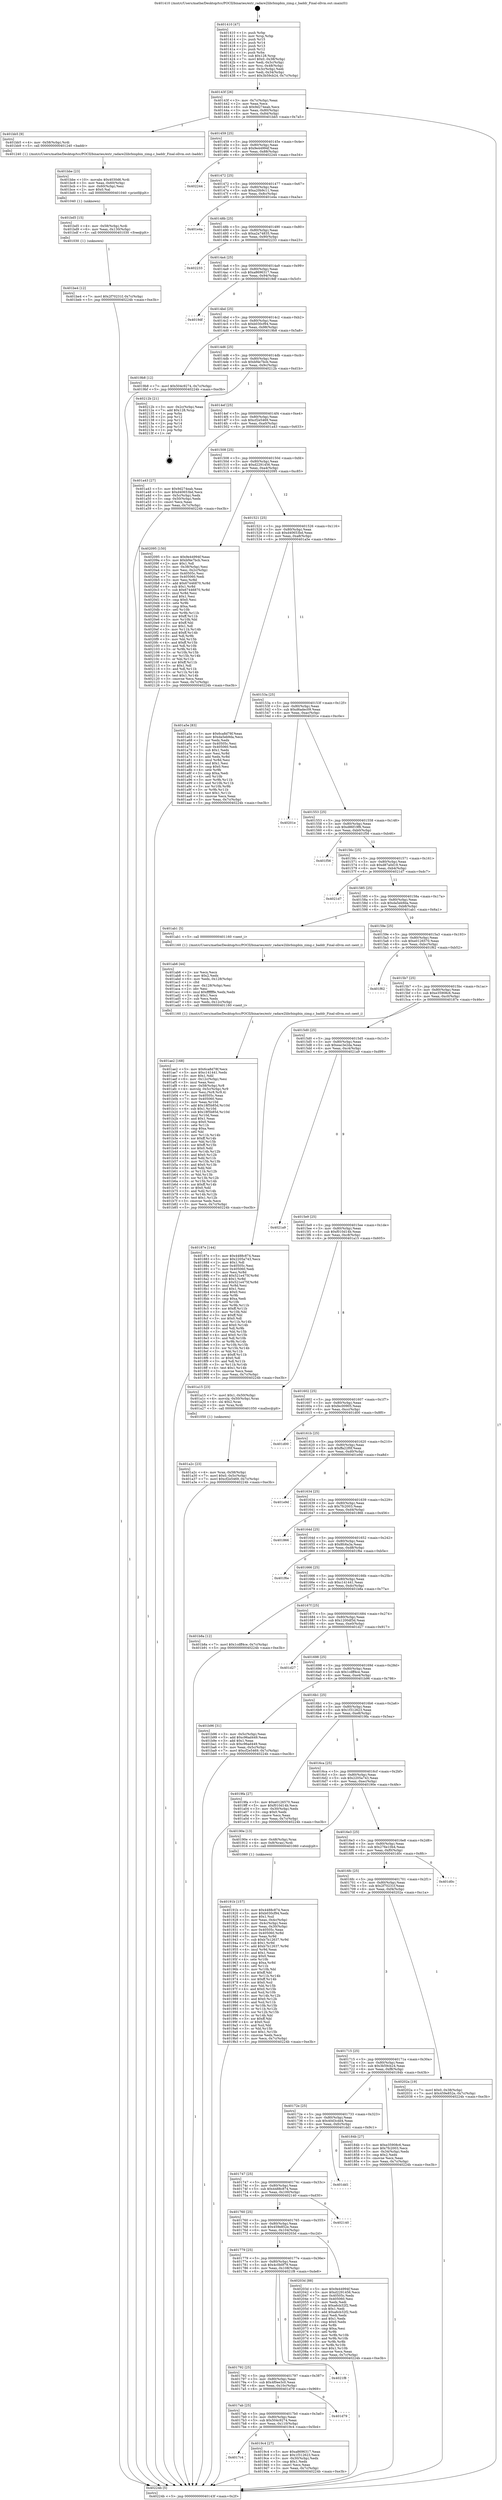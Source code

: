 digraph "0x401410" {
  label = "0x401410 (/mnt/c/Users/mathe/Desktop/tcc/POCII/binaries/extr_radare2librbinpbin_zimg.c_baddr_Final-ollvm.out::main(0))"
  labelloc = "t"
  node[shape=record]

  Entry [label="",width=0.3,height=0.3,shape=circle,fillcolor=black,style=filled]
  "0x40143f" [label="{
     0x40143f [26]\l
     | [instrs]\l
     &nbsp;&nbsp;0x40143f \<+3\>: mov -0x7c(%rbp),%eax\l
     &nbsp;&nbsp;0x401442 \<+2\>: mov %eax,%ecx\l
     &nbsp;&nbsp;0x401444 \<+6\>: sub $0x9d274eab,%ecx\l
     &nbsp;&nbsp;0x40144a \<+3\>: mov %eax,-0x80(%rbp)\l
     &nbsp;&nbsp;0x40144d \<+6\>: mov %ecx,-0x84(%rbp)\l
     &nbsp;&nbsp;0x401453 \<+6\>: je 0000000000401bb5 \<main+0x7a5\>\l
  }"]
  "0x401bb5" [label="{
     0x401bb5 [9]\l
     | [instrs]\l
     &nbsp;&nbsp;0x401bb5 \<+4\>: mov -0x58(%rbp),%rdi\l
     &nbsp;&nbsp;0x401bb9 \<+5\>: call 0000000000401240 \<baddr\>\l
     | [calls]\l
     &nbsp;&nbsp;0x401240 \{1\} (/mnt/c/Users/mathe/Desktop/tcc/POCII/binaries/extr_radare2librbinpbin_zimg.c_baddr_Final-ollvm.out::baddr)\l
  }"]
  "0x401459" [label="{
     0x401459 [25]\l
     | [instrs]\l
     &nbsp;&nbsp;0x401459 \<+5\>: jmp 000000000040145e \<main+0x4e\>\l
     &nbsp;&nbsp;0x40145e \<+3\>: mov -0x80(%rbp),%eax\l
     &nbsp;&nbsp;0x401461 \<+5\>: sub $0x9e44994f,%eax\l
     &nbsp;&nbsp;0x401466 \<+6\>: mov %eax,-0x88(%rbp)\l
     &nbsp;&nbsp;0x40146c \<+6\>: je 0000000000402244 \<main+0xe34\>\l
  }"]
  Exit [label="",width=0.3,height=0.3,shape=circle,fillcolor=black,style=filled,peripheries=2]
  "0x402244" [label="{
     0x402244\l
  }", style=dashed]
  "0x401472" [label="{
     0x401472 [25]\l
     | [instrs]\l
     &nbsp;&nbsp;0x401472 \<+5\>: jmp 0000000000401477 \<main+0x67\>\l
     &nbsp;&nbsp;0x401477 \<+3\>: mov -0x80(%rbp),%eax\l
     &nbsp;&nbsp;0x40147a \<+5\>: sub $0xa20b9c11,%eax\l
     &nbsp;&nbsp;0x40147f \<+6\>: mov %eax,-0x8c(%rbp)\l
     &nbsp;&nbsp;0x401485 \<+6\>: je 0000000000401e4a \<main+0xa3a\>\l
  }"]
  "0x401be4" [label="{
     0x401be4 [12]\l
     | [instrs]\l
     &nbsp;&nbsp;0x401be4 \<+7\>: movl $0x2f70231f,-0x7c(%rbp)\l
     &nbsp;&nbsp;0x401beb \<+5\>: jmp 000000000040224b \<main+0xe3b\>\l
  }"]
  "0x401e4a" [label="{
     0x401e4a\l
  }", style=dashed]
  "0x40148b" [label="{
     0x40148b [25]\l
     | [instrs]\l
     &nbsp;&nbsp;0x40148b \<+5\>: jmp 0000000000401490 \<main+0x80\>\l
     &nbsp;&nbsp;0x401490 \<+3\>: mov -0x80(%rbp),%eax\l
     &nbsp;&nbsp;0x401493 \<+5\>: sub $0xa2a74835,%eax\l
     &nbsp;&nbsp;0x401498 \<+6\>: mov %eax,-0x90(%rbp)\l
     &nbsp;&nbsp;0x40149e \<+6\>: je 0000000000402233 \<main+0xe23\>\l
  }"]
  "0x401bd5" [label="{
     0x401bd5 [15]\l
     | [instrs]\l
     &nbsp;&nbsp;0x401bd5 \<+4\>: mov -0x58(%rbp),%rdi\l
     &nbsp;&nbsp;0x401bd9 \<+6\>: mov %eax,-0x130(%rbp)\l
     &nbsp;&nbsp;0x401bdf \<+5\>: call 0000000000401030 \<free@plt\>\l
     | [calls]\l
     &nbsp;&nbsp;0x401030 \{1\} (unknown)\l
  }"]
  "0x402233" [label="{
     0x402233\l
  }", style=dashed]
  "0x4014a4" [label="{
     0x4014a4 [25]\l
     | [instrs]\l
     &nbsp;&nbsp;0x4014a4 \<+5\>: jmp 00000000004014a9 \<main+0x99\>\l
     &nbsp;&nbsp;0x4014a9 \<+3\>: mov -0x80(%rbp),%eax\l
     &nbsp;&nbsp;0x4014ac \<+5\>: sub $0xa8696317,%eax\l
     &nbsp;&nbsp;0x4014b1 \<+6\>: mov %eax,-0x94(%rbp)\l
     &nbsp;&nbsp;0x4014b7 \<+6\>: je 00000000004019df \<main+0x5cf\>\l
  }"]
  "0x401bbe" [label="{
     0x401bbe [23]\l
     | [instrs]\l
     &nbsp;&nbsp;0x401bbe \<+10\>: movabs $0x4030d6,%rdi\l
     &nbsp;&nbsp;0x401bc8 \<+3\>: mov %eax,-0x60(%rbp)\l
     &nbsp;&nbsp;0x401bcb \<+3\>: mov -0x60(%rbp),%esi\l
     &nbsp;&nbsp;0x401bce \<+2\>: mov $0x0,%al\l
     &nbsp;&nbsp;0x401bd0 \<+5\>: call 0000000000401040 \<printf@plt\>\l
     | [calls]\l
     &nbsp;&nbsp;0x401040 \{1\} (unknown)\l
  }"]
  "0x4019df" [label="{
     0x4019df\l
  }", style=dashed]
  "0x4014bd" [label="{
     0x4014bd [25]\l
     | [instrs]\l
     &nbsp;&nbsp;0x4014bd \<+5\>: jmp 00000000004014c2 \<main+0xb2\>\l
     &nbsp;&nbsp;0x4014c2 \<+3\>: mov -0x80(%rbp),%eax\l
     &nbsp;&nbsp;0x4014c5 \<+5\>: sub $0xb030cf94,%eax\l
     &nbsp;&nbsp;0x4014ca \<+6\>: mov %eax,-0x98(%rbp)\l
     &nbsp;&nbsp;0x4014d0 \<+6\>: je 00000000004019b8 \<main+0x5a8\>\l
  }"]
  "0x401ae2" [label="{
     0x401ae2 [168]\l
     | [instrs]\l
     &nbsp;&nbsp;0x401ae2 \<+5\>: mov $0x6ca8d78f,%ecx\l
     &nbsp;&nbsp;0x401ae7 \<+5\>: mov $0xc141441,%edx\l
     &nbsp;&nbsp;0x401aec \<+3\>: mov $0x1,%dil\l
     &nbsp;&nbsp;0x401aef \<+6\>: mov -0x12c(%rbp),%esi\l
     &nbsp;&nbsp;0x401af5 \<+3\>: imul %eax,%esi\l
     &nbsp;&nbsp;0x401af8 \<+4\>: mov -0x58(%rbp),%r8\l
     &nbsp;&nbsp;0x401afc \<+4\>: movslq -0x5c(%rbp),%r9\l
     &nbsp;&nbsp;0x401b00 \<+4\>: mov %esi,(%r8,%r9,4)\l
     &nbsp;&nbsp;0x401b04 \<+7\>: mov 0x40505c,%eax\l
     &nbsp;&nbsp;0x401b0b \<+7\>: mov 0x405060,%esi\l
     &nbsp;&nbsp;0x401b12 \<+3\>: mov %eax,%r10d\l
     &nbsp;&nbsp;0x401b15 \<+7\>: add $0x18f5b85d,%r10d\l
     &nbsp;&nbsp;0x401b1c \<+4\>: sub $0x1,%r10d\l
     &nbsp;&nbsp;0x401b20 \<+7\>: sub $0x18f5b85d,%r10d\l
     &nbsp;&nbsp;0x401b27 \<+4\>: imul %r10d,%eax\l
     &nbsp;&nbsp;0x401b2b \<+3\>: and $0x1,%eax\l
     &nbsp;&nbsp;0x401b2e \<+3\>: cmp $0x0,%eax\l
     &nbsp;&nbsp;0x401b31 \<+4\>: sete %r11b\l
     &nbsp;&nbsp;0x401b35 \<+3\>: cmp $0xa,%esi\l
     &nbsp;&nbsp;0x401b38 \<+3\>: setl %bl\l
     &nbsp;&nbsp;0x401b3b \<+3\>: mov %r11b,%r14b\l
     &nbsp;&nbsp;0x401b3e \<+4\>: xor $0xff,%r14b\l
     &nbsp;&nbsp;0x401b42 \<+3\>: mov %bl,%r15b\l
     &nbsp;&nbsp;0x401b45 \<+4\>: xor $0xff,%r15b\l
     &nbsp;&nbsp;0x401b49 \<+4\>: xor $0x0,%dil\l
     &nbsp;&nbsp;0x401b4d \<+3\>: mov %r14b,%r12b\l
     &nbsp;&nbsp;0x401b50 \<+4\>: and $0x0,%r12b\l
     &nbsp;&nbsp;0x401b54 \<+3\>: and %dil,%r11b\l
     &nbsp;&nbsp;0x401b57 \<+3\>: mov %r15b,%r13b\l
     &nbsp;&nbsp;0x401b5a \<+4\>: and $0x0,%r13b\l
     &nbsp;&nbsp;0x401b5e \<+3\>: and %dil,%bl\l
     &nbsp;&nbsp;0x401b61 \<+3\>: or %r11b,%r12b\l
     &nbsp;&nbsp;0x401b64 \<+3\>: or %bl,%r13b\l
     &nbsp;&nbsp;0x401b67 \<+3\>: xor %r13b,%r12b\l
     &nbsp;&nbsp;0x401b6a \<+3\>: or %r15b,%r14b\l
     &nbsp;&nbsp;0x401b6d \<+4\>: xor $0xff,%r14b\l
     &nbsp;&nbsp;0x401b71 \<+4\>: or $0x0,%dil\l
     &nbsp;&nbsp;0x401b75 \<+3\>: and %dil,%r14b\l
     &nbsp;&nbsp;0x401b78 \<+3\>: or %r14b,%r12b\l
     &nbsp;&nbsp;0x401b7b \<+4\>: test $0x1,%r12b\l
     &nbsp;&nbsp;0x401b7f \<+3\>: cmovne %edx,%ecx\l
     &nbsp;&nbsp;0x401b82 \<+3\>: mov %ecx,-0x7c(%rbp)\l
     &nbsp;&nbsp;0x401b85 \<+5\>: jmp 000000000040224b \<main+0xe3b\>\l
  }"]
  "0x4019b8" [label="{
     0x4019b8 [12]\l
     | [instrs]\l
     &nbsp;&nbsp;0x4019b8 \<+7\>: movl $0x504c9274,-0x7c(%rbp)\l
     &nbsp;&nbsp;0x4019bf \<+5\>: jmp 000000000040224b \<main+0xe3b\>\l
  }"]
  "0x4014d6" [label="{
     0x4014d6 [25]\l
     | [instrs]\l
     &nbsp;&nbsp;0x4014d6 \<+5\>: jmp 00000000004014db \<main+0xcb\>\l
     &nbsp;&nbsp;0x4014db \<+3\>: mov -0x80(%rbp),%eax\l
     &nbsp;&nbsp;0x4014de \<+5\>: sub $0xbf4e7bcb,%eax\l
     &nbsp;&nbsp;0x4014e3 \<+6\>: mov %eax,-0x9c(%rbp)\l
     &nbsp;&nbsp;0x4014e9 \<+6\>: je 000000000040212b \<main+0xd1b\>\l
  }"]
  "0x401ab6" [label="{
     0x401ab6 [44]\l
     | [instrs]\l
     &nbsp;&nbsp;0x401ab6 \<+2\>: xor %ecx,%ecx\l
     &nbsp;&nbsp;0x401ab8 \<+5\>: mov $0x2,%edx\l
     &nbsp;&nbsp;0x401abd \<+6\>: mov %edx,-0x128(%rbp)\l
     &nbsp;&nbsp;0x401ac3 \<+1\>: cltd\l
     &nbsp;&nbsp;0x401ac4 \<+6\>: mov -0x128(%rbp),%esi\l
     &nbsp;&nbsp;0x401aca \<+2\>: idiv %esi\l
     &nbsp;&nbsp;0x401acc \<+6\>: imul $0xfffffffe,%edx,%edx\l
     &nbsp;&nbsp;0x401ad2 \<+3\>: sub $0x1,%ecx\l
     &nbsp;&nbsp;0x401ad5 \<+2\>: sub %ecx,%edx\l
     &nbsp;&nbsp;0x401ad7 \<+6\>: mov %edx,-0x12c(%rbp)\l
     &nbsp;&nbsp;0x401add \<+5\>: call 0000000000401160 \<next_i\>\l
     | [calls]\l
     &nbsp;&nbsp;0x401160 \{1\} (/mnt/c/Users/mathe/Desktop/tcc/POCII/binaries/extr_radare2librbinpbin_zimg.c_baddr_Final-ollvm.out::next_i)\l
  }"]
  "0x40212b" [label="{
     0x40212b [21]\l
     | [instrs]\l
     &nbsp;&nbsp;0x40212b \<+3\>: mov -0x2c(%rbp),%eax\l
     &nbsp;&nbsp;0x40212e \<+7\>: add $0x128,%rsp\l
     &nbsp;&nbsp;0x402135 \<+1\>: pop %rbx\l
     &nbsp;&nbsp;0x402136 \<+2\>: pop %r12\l
     &nbsp;&nbsp;0x402138 \<+2\>: pop %r13\l
     &nbsp;&nbsp;0x40213a \<+2\>: pop %r14\l
     &nbsp;&nbsp;0x40213c \<+2\>: pop %r15\l
     &nbsp;&nbsp;0x40213e \<+1\>: pop %rbp\l
     &nbsp;&nbsp;0x40213f \<+1\>: ret\l
  }"]
  "0x4014ef" [label="{
     0x4014ef [25]\l
     | [instrs]\l
     &nbsp;&nbsp;0x4014ef \<+5\>: jmp 00000000004014f4 \<main+0xe4\>\l
     &nbsp;&nbsp;0x4014f4 \<+3\>: mov -0x80(%rbp),%eax\l
     &nbsp;&nbsp;0x4014f7 \<+5\>: sub $0xcf2e5469,%eax\l
     &nbsp;&nbsp;0x4014fc \<+6\>: mov %eax,-0xa0(%rbp)\l
     &nbsp;&nbsp;0x401502 \<+6\>: je 0000000000401a43 \<main+0x633\>\l
  }"]
  "0x401a2c" [label="{
     0x401a2c [23]\l
     | [instrs]\l
     &nbsp;&nbsp;0x401a2c \<+4\>: mov %rax,-0x58(%rbp)\l
     &nbsp;&nbsp;0x401a30 \<+7\>: movl $0x0,-0x5c(%rbp)\l
     &nbsp;&nbsp;0x401a37 \<+7\>: movl $0xcf2e5469,-0x7c(%rbp)\l
     &nbsp;&nbsp;0x401a3e \<+5\>: jmp 000000000040224b \<main+0xe3b\>\l
  }"]
  "0x401a43" [label="{
     0x401a43 [27]\l
     | [instrs]\l
     &nbsp;&nbsp;0x401a43 \<+5\>: mov $0x9d274eab,%eax\l
     &nbsp;&nbsp;0x401a48 \<+5\>: mov $0xd40653bd,%ecx\l
     &nbsp;&nbsp;0x401a4d \<+3\>: mov -0x5c(%rbp),%edx\l
     &nbsp;&nbsp;0x401a50 \<+3\>: cmp -0x50(%rbp),%edx\l
     &nbsp;&nbsp;0x401a53 \<+3\>: cmovl %ecx,%eax\l
     &nbsp;&nbsp;0x401a56 \<+3\>: mov %eax,-0x7c(%rbp)\l
     &nbsp;&nbsp;0x401a59 \<+5\>: jmp 000000000040224b \<main+0xe3b\>\l
  }"]
  "0x401508" [label="{
     0x401508 [25]\l
     | [instrs]\l
     &nbsp;&nbsp;0x401508 \<+5\>: jmp 000000000040150d \<main+0xfd\>\l
     &nbsp;&nbsp;0x40150d \<+3\>: mov -0x80(%rbp),%eax\l
     &nbsp;&nbsp;0x401510 \<+5\>: sub $0xd2291456,%eax\l
     &nbsp;&nbsp;0x401515 \<+6\>: mov %eax,-0xa4(%rbp)\l
     &nbsp;&nbsp;0x40151b \<+6\>: je 0000000000402095 \<main+0xc85\>\l
  }"]
  "0x4017c4" [label="{
     0x4017c4\l
  }", style=dashed]
  "0x402095" [label="{
     0x402095 [150]\l
     | [instrs]\l
     &nbsp;&nbsp;0x402095 \<+5\>: mov $0x9e44994f,%eax\l
     &nbsp;&nbsp;0x40209a \<+5\>: mov $0xbf4e7bcb,%ecx\l
     &nbsp;&nbsp;0x40209f \<+2\>: mov $0x1,%dl\l
     &nbsp;&nbsp;0x4020a1 \<+3\>: mov -0x38(%rbp),%esi\l
     &nbsp;&nbsp;0x4020a4 \<+3\>: mov %esi,-0x2c(%rbp)\l
     &nbsp;&nbsp;0x4020a7 \<+7\>: mov 0x40505c,%esi\l
     &nbsp;&nbsp;0x4020ae \<+7\>: mov 0x405060,%edi\l
     &nbsp;&nbsp;0x4020b5 \<+3\>: mov %esi,%r8d\l
     &nbsp;&nbsp;0x4020b8 \<+7\>: add $0x67446870,%r8d\l
     &nbsp;&nbsp;0x4020bf \<+4\>: sub $0x1,%r8d\l
     &nbsp;&nbsp;0x4020c3 \<+7\>: sub $0x67446870,%r8d\l
     &nbsp;&nbsp;0x4020ca \<+4\>: imul %r8d,%esi\l
     &nbsp;&nbsp;0x4020ce \<+3\>: and $0x1,%esi\l
     &nbsp;&nbsp;0x4020d1 \<+3\>: cmp $0x0,%esi\l
     &nbsp;&nbsp;0x4020d4 \<+4\>: sete %r9b\l
     &nbsp;&nbsp;0x4020d8 \<+3\>: cmp $0xa,%edi\l
     &nbsp;&nbsp;0x4020db \<+4\>: setl %r10b\l
     &nbsp;&nbsp;0x4020df \<+3\>: mov %r9b,%r11b\l
     &nbsp;&nbsp;0x4020e2 \<+4\>: xor $0xff,%r11b\l
     &nbsp;&nbsp;0x4020e6 \<+3\>: mov %r10b,%bl\l
     &nbsp;&nbsp;0x4020e9 \<+3\>: xor $0xff,%bl\l
     &nbsp;&nbsp;0x4020ec \<+3\>: xor $0x1,%dl\l
     &nbsp;&nbsp;0x4020ef \<+3\>: mov %r11b,%r14b\l
     &nbsp;&nbsp;0x4020f2 \<+4\>: and $0xff,%r14b\l
     &nbsp;&nbsp;0x4020f6 \<+3\>: and %dl,%r9b\l
     &nbsp;&nbsp;0x4020f9 \<+3\>: mov %bl,%r15b\l
     &nbsp;&nbsp;0x4020fc \<+4\>: and $0xff,%r15b\l
     &nbsp;&nbsp;0x402100 \<+3\>: and %dl,%r10b\l
     &nbsp;&nbsp;0x402103 \<+3\>: or %r9b,%r14b\l
     &nbsp;&nbsp;0x402106 \<+3\>: or %r10b,%r15b\l
     &nbsp;&nbsp;0x402109 \<+3\>: xor %r15b,%r14b\l
     &nbsp;&nbsp;0x40210c \<+3\>: or %bl,%r11b\l
     &nbsp;&nbsp;0x40210f \<+4\>: xor $0xff,%r11b\l
     &nbsp;&nbsp;0x402113 \<+3\>: or $0x1,%dl\l
     &nbsp;&nbsp;0x402116 \<+3\>: and %dl,%r11b\l
     &nbsp;&nbsp;0x402119 \<+3\>: or %r11b,%r14b\l
     &nbsp;&nbsp;0x40211c \<+4\>: test $0x1,%r14b\l
     &nbsp;&nbsp;0x402120 \<+3\>: cmovne %ecx,%eax\l
     &nbsp;&nbsp;0x402123 \<+3\>: mov %eax,-0x7c(%rbp)\l
     &nbsp;&nbsp;0x402126 \<+5\>: jmp 000000000040224b \<main+0xe3b\>\l
  }"]
  "0x401521" [label="{
     0x401521 [25]\l
     | [instrs]\l
     &nbsp;&nbsp;0x401521 \<+5\>: jmp 0000000000401526 \<main+0x116\>\l
     &nbsp;&nbsp;0x401526 \<+3\>: mov -0x80(%rbp),%eax\l
     &nbsp;&nbsp;0x401529 \<+5\>: sub $0xd40653bd,%eax\l
     &nbsp;&nbsp;0x40152e \<+6\>: mov %eax,-0xa8(%rbp)\l
     &nbsp;&nbsp;0x401534 \<+6\>: je 0000000000401a5e \<main+0x64e\>\l
  }"]
  "0x4019c4" [label="{
     0x4019c4 [27]\l
     | [instrs]\l
     &nbsp;&nbsp;0x4019c4 \<+5\>: mov $0xa8696317,%eax\l
     &nbsp;&nbsp;0x4019c9 \<+5\>: mov $0x1f312623,%ecx\l
     &nbsp;&nbsp;0x4019ce \<+3\>: mov -0x30(%rbp),%edx\l
     &nbsp;&nbsp;0x4019d1 \<+3\>: cmp $0x1,%edx\l
     &nbsp;&nbsp;0x4019d4 \<+3\>: cmovl %ecx,%eax\l
     &nbsp;&nbsp;0x4019d7 \<+3\>: mov %eax,-0x7c(%rbp)\l
     &nbsp;&nbsp;0x4019da \<+5\>: jmp 000000000040224b \<main+0xe3b\>\l
  }"]
  "0x401a5e" [label="{
     0x401a5e [83]\l
     | [instrs]\l
     &nbsp;&nbsp;0x401a5e \<+5\>: mov $0x6ca8d78f,%eax\l
     &nbsp;&nbsp;0x401a63 \<+5\>: mov $0xda5eb9da,%ecx\l
     &nbsp;&nbsp;0x401a68 \<+2\>: xor %edx,%edx\l
     &nbsp;&nbsp;0x401a6a \<+7\>: mov 0x40505c,%esi\l
     &nbsp;&nbsp;0x401a71 \<+7\>: mov 0x405060,%edi\l
     &nbsp;&nbsp;0x401a78 \<+3\>: sub $0x1,%edx\l
     &nbsp;&nbsp;0x401a7b \<+3\>: mov %esi,%r8d\l
     &nbsp;&nbsp;0x401a7e \<+3\>: add %edx,%r8d\l
     &nbsp;&nbsp;0x401a81 \<+4\>: imul %r8d,%esi\l
     &nbsp;&nbsp;0x401a85 \<+3\>: and $0x1,%esi\l
     &nbsp;&nbsp;0x401a88 \<+3\>: cmp $0x0,%esi\l
     &nbsp;&nbsp;0x401a8b \<+4\>: sete %r9b\l
     &nbsp;&nbsp;0x401a8f \<+3\>: cmp $0xa,%edi\l
     &nbsp;&nbsp;0x401a92 \<+4\>: setl %r10b\l
     &nbsp;&nbsp;0x401a96 \<+3\>: mov %r9b,%r11b\l
     &nbsp;&nbsp;0x401a99 \<+3\>: and %r10b,%r11b\l
     &nbsp;&nbsp;0x401a9c \<+3\>: xor %r10b,%r9b\l
     &nbsp;&nbsp;0x401a9f \<+3\>: or %r9b,%r11b\l
     &nbsp;&nbsp;0x401aa2 \<+4\>: test $0x1,%r11b\l
     &nbsp;&nbsp;0x401aa6 \<+3\>: cmovne %ecx,%eax\l
     &nbsp;&nbsp;0x401aa9 \<+3\>: mov %eax,-0x7c(%rbp)\l
     &nbsp;&nbsp;0x401aac \<+5\>: jmp 000000000040224b \<main+0xe3b\>\l
  }"]
  "0x40153a" [label="{
     0x40153a [25]\l
     | [instrs]\l
     &nbsp;&nbsp;0x40153a \<+5\>: jmp 000000000040153f \<main+0x12f\>\l
     &nbsp;&nbsp;0x40153f \<+3\>: mov -0x80(%rbp),%eax\l
     &nbsp;&nbsp;0x401542 \<+5\>: sub $0xd6adec09,%eax\l
     &nbsp;&nbsp;0x401547 \<+6\>: mov %eax,-0xac(%rbp)\l
     &nbsp;&nbsp;0x40154d \<+6\>: je 000000000040201e \<main+0xc0e\>\l
  }"]
  "0x4017ab" [label="{
     0x4017ab [25]\l
     | [instrs]\l
     &nbsp;&nbsp;0x4017ab \<+5\>: jmp 00000000004017b0 \<main+0x3a0\>\l
     &nbsp;&nbsp;0x4017b0 \<+3\>: mov -0x80(%rbp),%eax\l
     &nbsp;&nbsp;0x4017b3 \<+5\>: sub $0x504c9274,%eax\l
     &nbsp;&nbsp;0x4017b8 \<+6\>: mov %eax,-0x110(%rbp)\l
     &nbsp;&nbsp;0x4017be \<+6\>: je 00000000004019c4 \<main+0x5b4\>\l
  }"]
  "0x40201e" [label="{
     0x40201e\l
  }", style=dashed]
  "0x401553" [label="{
     0x401553 [25]\l
     | [instrs]\l
     &nbsp;&nbsp;0x401553 \<+5\>: jmp 0000000000401558 \<main+0x148\>\l
     &nbsp;&nbsp;0x401558 \<+3\>: mov -0x80(%rbp),%eax\l
     &nbsp;&nbsp;0x40155b \<+5\>: sub $0xd86f19f6,%eax\l
     &nbsp;&nbsp;0x401560 \<+6\>: mov %eax,-0xb0(%rbp)\l
     &nbsp;&nbsp;0x401566 \<+6\>: je 0000000000401f56 \<main+0xb46\>\l
  }"]
  "0x401d79" [label="{
     0x401d79\l
  }", style=dashed]
  "0x401f56" [label="{
     0x401f56\l
  }", style=dashed]
  "0x40156c" [label="{
     0x40156c [25]\l
     | [instrs]\l
     &nbsp;&nbsp;0x40156c \<+5\>: jmp 0000000000401571 \<main+0x161\>\l
     &nbsp;&nbsp;0x401571 \<+3\>: mov -0x80(%rbp),%eax\l
     &nbsp;&nbsp;0x401574 \<+5\>: sub $0xd87a0d19,%eax\l
     &nbsp;&nbsp;0x401579 \<+6\>: mov %eax,-0xb4(%rbp)\l
     &nbsp;&nbsp;0x40157f \<+6\>: je 00000000004021d7 \<main+0xdc7\>\l
  }"]
  "0x401792" [label="{
     0x401792 [25]\l
     | [instrs]\l
     &nbsp;&nbsp;0x401792 \<+5\>: jmp 0000000000401797 \<main+0x387\>\l
     &nbsp;&nbsp;0x401797 \<+3\>: mov -0x80(%rbp),%eax\l
     &nbsp;&nbsp;0x40179a \<+5\>: sub $0x4f0ee3c0,%eax\l
     &nbsp;&nbsp;0x40179f \<+6\>: mov %eax,-0x10c(%rbp)\l
     &nbsp;&nbsp;0x4017a5 \<+6\>: je 0000000000401d79 \<main+0x969\>\l
  }"]
  "0x4021d7" [label="{
     0x4021d7\l
  }", style=dashed]
  "0x401585" [label="{
     0x401585 [25]\l
     | [instrs]\l
     &nbsp;&nbsp;0x401585 \<+5\>: jmp 000000000040158a \<main+0x17a\>\l
     &nbsp;&nbsp;0x40158a \<+3\>: mov -0x80(%rbp),%eax\l
     &nbsp;&nbsp;0x40158d \<+5\>: sub $0xda5eb9da,%eax\l
     &nbsp;&nbsp;0x401592 \<+6\>: mov %eax,-0xb8(%rbp)\l
     &nbsp;&nbsp;0x401598 \<+6\>: je 0000000000401ab1 \<main+0x6a1\>\l
  }"]
  "0x4021f8" [label="{
     0x4021f8\l
  }", style=dashed]
  "0x401ab1" [label="{
     0x401ab1 [5]\l
     | [instrs]\l
     &nbsp;&nbsp;0x401ab1 \<+5\>: call 0000000000401160 \<next_i\>\l
     | [calls]\l
     &nbsp;&nbsp;0x401160 \{1\} (/mnt/c/Users/mathe/Desktop/tcc/POCII/binaries/extr_radare2librbinpbin_zimg.c_baddr_Final-ollvm.out::next_i)\l
  }"]
  "0x40159e" [label="{
     0x40159e [25]\l
     | [instrs]\l
     &nbsp;&nbsp;0x40159e \<+5\>: jmp 00000000004015a3 \<main+0x193\>\l
     &nbsp;&nbsp;0x4015a3 \<+3\>: mov -0x80(%rbp),%eax\l
     &nbsp;&nbsp;0x4015a6 \<+5\>: sub $0xe0126570,%eax\l
     &nbsp;&nbsp;0x4015ab \<+6\>: mov %eax,-0xbc(%rbp)\l
     &nbsp;&nbsp;0x4015b1 \<+6\>: je 0000000000401f62 \<main+0xb52\>\l
  }"]
  "0x401779" [label="{
     0x401779 [25]\l
     | [instrs]\l
     &nbsp;&nbsp;0x401779 \<+5\>: jmp 000000000040177e \<main+0x36e\>\l
     &nbsp;&nbsp;0x40177e \<+3\>: mov -0x80(%rbp),%eax\l
     &nbsp;&nbsp;0x401781 \<+5\>: sub $0x4c0b0f79,%eax\l
     &nbsp;&nbsp;0x401786 \<+6\>: mov %eax,-0x108(%rbp)\l
     &nbsp;&nbsp;0x40178c \<+6\>: je 00000000004021f8 \<main+0xde8\>\l
  }"]
  "0x401f62" [label="{
     0x401f62\l
  }", style=dashed]
  "0x4015b7" [label="{
     0x4015b7 [25]\l
     | [instrs]\l
     &nbsp;&nbsp;0x4015b7 \<+5\>: jmp 00000000004015bc \<main+0x1ac\>\l
     &nbsp;&nbsp;0x4015bc \<+3\>: mov -0x80(%rbp),%eax\l
     &nbsp;&nbsp;0x4015bf \<+5\>: sub $0xe35908c6,%eax\l
     &nbsp;&nbsp;0x4015c4 \<+6\>: mov %eax,-0xc0(%rbp)\l
     &nbsp;&nbsp;0x4015ca \<+6\>: je 000000000040187e \<main+0x46e\>\l
  }"]
  "0x40203d" [label="{
     0x40203d [88]\l
     | [instrs]\l
     &nbsp;&nbsp;0x40203d \<+5\>: mov $0x9e44994f,%eax\l
     &nbsp;&nbsp;0x402042 \<+5\>: mov $0xd2291456,%ecx\l
     &nbsp;&nbsp;0x402047 \<+7\>: mov 0x40505c,%edx\l
     &nbsp;&nbsp;0x40204e \<+7\>: mov 0x405060,%esi\l
     &nbsp;&nbsp;0x402055 \<+2\>: mov %edx,%edi\l
     &nbsp;&nbsp;0x402057 \<+6\>: sub $0xa6cb32f2,%edi\l
     &nbsp;&nbsp;0x40205d \<+3\>: sub $0x1,%edi\l
     &nbsp;&nbsp;0x402060 \<+6\>: add $0xa6cb32f2,%edi\l
     &nbsp;&nbsp;0x402066 \<+3\>: imul %edi,%edx\l
     &nbsp;&nbsp;0x402069 \<+3\>: and $0x1,%edx\l
     &nbsp;&nbsp;0x40206c \<+3\>: cmp $0x0,%edx\l
     &nbsp;&nbsp;0x40206f \<+4\>: sete %r8b\l
     &nbsp;&nbsp;0x402073 \<+3\>: cmp $0xa,%esi\l
     &nbsp;&nbsp;0x402076 \<+4\>: setl %r9b\l
     &nbsp;&nbsp;0x40207a \<+3\>: mov %r8b,%r10b\l
     &nbsp;&nbsp;0x40207d \<+3\>: and %r9b,%r10b\l
     &nbsp;&nbsp;0x402080 \<+3\>: xor %r9b,%r8b\l
     &nbsp;&nbsp;0x402083 \<+3\>: or %r8b,%r10b\l
     &nbsp;&nbsp;0x402086 \<+4\>: test $0x1,%r10b\l
     &nbsp;&nbsp;0x40208a \<+3\>: cmovne %ecx,%eax\l
     &nbsp;&nbsp;0x40208d \<+3\>: mov %eax,-0x7c(%rbp)\l
     &nbsp;&nbsp;0x402090 \<+5\>: jmp 000000000040224b \<main+0xe3b\>\l
  }"]
  "0x40187e" [label="{
     0x40187e [144]\l
     | [instrs]\l
     &nbsp;&nbsp;0x40187e \<+5\>: mov $0x4488c874,%eax\l
     &nbsp;&nbsp;0x401883 \<+5\>: mov $0x2205a743,%ecx\l
     &nbsp;&nbsp;0x401888 \<+2\>: mov $0x1,%dl\l
     &nbsp;&nbsp;0x40188a \<+7\>: mov 0x40505c,%esi\l
     &nbsp;&nbsp;0x401891 \<+7\>: mov 0x405060,%edi\l
     &nbsp;&nbsp;0x401898 \<+3\>: mov %esi,%r8d\l
     &nbsp;&nbsp;0x40189b \<+7\>: add $0x521e475f,%r8d\l
     &nbsp;&nbsp;0x4018a2 \<+4\>: sub $0x1,%r8d\l
     &nbsp;&nbsp;0x4018a6 \<+7\>: sub $0x521e475f,%r8d\l
     &nbsp;&nbsp;0x4018ad \<+4\>: imul %r8d,%esi\l
     &nbsp;&nbsp;0x4018b1 \<+3\>: and $0x1,%esi\l
     &nbsp;&nbsp;0x4018b4 \<+3\>: cmp $0x0,%esi\l
     &nbsp;&nbsp;0x4018b7 \<+4\>: sete %r9b\l
     &nbsp;&nbsp;0x4018bb \<+3\>: cmp $0xa,%edi\l
     &nbsp;&nbsp;0x4018be \<+4\>: setl %r10b\l
     &nbsp;&nbsp;0x4018c2 \<+3\>: mov %r9b,%r11b\l
     &nbsp;&nbsp;0x4018c5 \<+4\>: xor $0xff,%r11b\l
     &nbsp;&nbsp;0x4018c9 \<+3\>: mov %r10b,%bl\l
     &nbsp;&nbsp;0x4018cc \<+3\>: xor $0xff,%bl\l
     &nbsp;&nbsp;0x4018cf \<+3\>: xor $0x0,%dl\l
     &nbsp;&nbsp;0x4018d2 \<+3\>: mov %r11b,%r14b\l
     &nbsp;&nbsp;0x4018d5 \<+4\>: and $0x0,%r14b\l
     &nbsp;&nbsp;0x4018d9 \<+3\>: and %dl,%r9b\l
     &nbsp;&nbsp;0x4018dc \<+3\>: mov %bl,%r15b\l
     &nbsp;&nbsp;0x4018df \<+4\>: and $0x0,%r15b\l
     &nbsp;&nbsp;0x4018e3 \<+3\>: and %dl,%r10b\l
     &nbsp;&nbsp;0x4018e6 \<+3\>: or %r9b,%r14b\l
     &nbsp;&nbsp;0x4018e9 \<+3\>: or %r10b,%r15b\l
     &nbsp;&nbsp;0x4018ec \<+3\>: xor %r15b,%r14b\l
     &nbsp;&nbsp;0x4018ef \<+3\>: or %bl,%r11b\l
     &nbsp;&nbsp;0x4018f2 \<+4\>: xor $0xff,%r11b\l
     &nbsp;&nbsp;0x4018f6 \<+3\>: or $0x0,%dl\l
     &nbsp;&nbsp;0x4018f9 \<+3\>: and %dl,%r11b\l
     &nbsp;&nbsp;0x4018fc \<+3\>: or %r11b,%r14b\l
     &nbsp;&nbsp;0x4018ff \<+4\>: test $0x1,%r14b\l
     &nbsp;&nbsp;0x401903 \<+3\>: cmovne %ecx,%eax\l
     &nbsp;&nbsp;0x401906 \<+3\>: mov %eax,-0x7c(%rbp)\l
     &nbsp;&nbsp;0x401909 \<+5\>: jmp 000000000040224b \<main+0xe3b\>\l
  }"]
  "0x4015d0" [label="{
     0x4015d0 [25]\l
     | [instrs]\l
     &nbsp;&nbsp;0x4015d0 \<+5\>: jmp 00000000004015d5 \<main+0x1c5\>\l
     &nbsp;&nbsp;0x4015d5 \<+3\>: mov -0x80(%rbp),%eax\l
     &nbsp;&nbsp;0x4015d8 \<+5\>: sub $0xeac3e2da,%eax\l
     &nbsp;&nbsp;0x4015dd \<+6\>: mov %eax,-0xc4(%rbp)\l
     &nbsp;&nbsp;0x4015e3 \<+6\>: je 00000000004021a9 \<main+0xd99\>\l
  }"]
  "0x401760" [label="{
     0x401760 [25]\l
     | [instrs]\l
     &nbsp;&nbsp;0x401760 \<+5\>: jmp 0000000000401765 \<main+0x355\>\l
     &nbsp;&nbsp;0x401765 \<+3\>: mov -0x80(%rbp),%eax\l
     &nbsp;&nbsp;0x401768 \<+5\>: sub $0x459e852e,%eax\l
     &nbsp;&nbsp;0x40176d \<+6\>: mov %eax,-0x104(%rbp)\l
     &nbsp;&nbsp;0x401773 \<+6\>: je 000000000040203d \<main+0xc2d\>\l
  }"]
  "0x4021a9" [label="{
     0x4021a9\l
  }", style=dashed]
  "0x4015e9" [label="{
     0x4015e9 [25]\l
     | [instrs]\l
     &nbsp;&nbsp;0x4015e9 \<+5\>: jmp 00000000004015ee \<main+0x1de\>\l
     &nbsp;&nbsp;0x4015ee \<+3\>: mov -0x80(%rbp),%eax\l
     &nbsp;&nbsp;0x4015f1 \<+5\>: sub $0xf010d14b,%eax\l
     &nbsp;&nbsp;0x4015f6 \<+6\>: mov %eax,-0xc8(%rbp)\l
     &nbsp;&nbsp;0x4015fc \<+6\>: je 0000000000401a15 \<main+0x605\>\l
  }"]
  "0x402140" [label="{
     0x402140\l
  }", style=dashed]
  "0x401a15" [label="{
     0x401a15 [23]\l
     | [instrs]\l
     &nbsp;&nbsp;0x401a15 \<+7\>: movl $0x1,-0x50(%rbp)\l
     &nbsp;&nbsp;0x401a1c \<+4\>: movslq -0x50(%rbp),%rax\l
     &nbsp;&nbsp;0x401a20 \<+4\>: shl $0x2,%rax\l
     &nbsp;&nbsp;0x401a24 \<+3\>: mov %rax,%rdi\l
     &nbsp;&nbsp;0x401a27 \<+5\>: call 0000000000401050 \<malloc@plt\>\l
     | [calls]\l
     &nbsp;&nbsp;0x401050 \{1\} (unknown)\l
  }"]
  "0x401602" [label="{
     0x401602 [25]\l
     | [instrs]\l
     &nbsp;&nbsp;0x401602 \<+5\>: jmp 0000000000401607 \<main+0x1f7\>\l
     &nbsp;&nbsp;0x401607 \<+3\>: mov -0x80(%rbp),%eax\l
     &nbsp;&nbsp;0x40160a \<+5\>: sub $0xfec00905,%eax\l
     &nbsp;&nbsp;0x40160f \<+6\>: mov %eax,-0xcc(%rbp)\l
     &nbsp;&nbsp;0x401615 \<+6\>: je 0000000000401d00 \<main+0x8f0\>\l
  }"]
  "0x401747" [label="{
     0x401747 [25]\l
     | [instrs]\l
     &nbsp;&nbsp;0x401747 \<+5\>: jmp 000000000040174c \<main+0x33c\>\l
     &nbsp;&nbsp;0x40174c \<+3\>: mov -0x80(%rbp),%eax\l
     &nbsp;&nbsp;0x40174f \<+5\>: sub $0x4488c874,%eax\l
     &nbsp;&nbsp;0x401754 \<+6\>: mov %eax,-0x100(%rbp)\l
     &nbsp;&nbsp;0x40175a \<+6\>: je 0000000000402140 \<main+0xd30\>\l
  }"]
  "0x401d00" [label="{
     0x401d00\l
  }", style=dashed]
  "0x40161b" [label="{
     0x40161b [25]\l
     | [instrs]\l
     &nbsp;&nbsp;0x40161b \<+5\>: jmp 0000000000401620 \<main+0x210\>\l
     &nbsp;&nbsp;0x401620 \<+3\>: mov -0x80(%rbp),%eax\l
     &nbsp;&nbsp;0x401623 \<+5\>: sub $0xffa22f0f,%eax\l
     &nbsp;&nbsp;0x401628 \<+6\>: mov %eax,-0xd0(%rbp)\l
     &nbsp;&nbsp;0x40162e \<+6\>: je 0000000000401e9d \<main+0xa8d\>\l
  }"]
  "0x401dd1" [label="{
     0x401dd1\l
  }", style=dashed]
  "0x401e9d" [label="{
     0x401e9d\l
  }", style=dashed]
  "0x401634" [label="{
     0x401634 [25]\l
     | [instrs]\l
     &nbsp;&nbsp;0x401634 \<+5\>: jmp 0000000000401639 \<main+0x229\>\l
     &nbsp;&nbsp;0x401639 \<+3\>: mov -0x80(%rbp),%eax\l
     &nbsp;&nbsp;0x40163c \<+5\>: sub $0x7fc2003,%eax\l
     &nbsp;&nbsp;0x401641 \<+6\>: mov %eax,-0xd4(%rbp)\l
     &nbsp;&nbsp;0x401647 \<+6\>: je 0000000000401866 \<main+0x456\>\l
  }"]
  "0x40191b" [label="{
     0x40191b [157]\l
     | [instrs]\l
     &nbsp;&nbsp;0x40191b \<+5\>: mov $0x4488c874,%ecx\l
     &nbsp;&nbsp;0x401920 \<+5\>: mov $0xb030cf94,%edx\l
     &nbsp;&nbsp;0x401925 \<+3\>: mov $0x1,%sil\l
     &nbsp;&nbsp;0x401928 \<+3\>: mov %eax,-0x4c(%rbp)\l
     &nbsp;&nbsp;0x40192b \<+3\>: mov -0x4c(%rbp),%eax\l
     &nbsp;&nbsp;0x40192e \<+3\>: mov %eax,-0x30(%rbp)\l
     &nbsp;&nbsp;0x401931 \<+7\>: mov 0x40505c,%eax\l
     &nbsp;&nbsp;0x401938 \<+8\>: mov 0x405060,%r8d\l
     &nbsp;&nbsp;0x401940 \<+3\>: mov %eax,%r9d\l
     &nbsp;&nbsp;0x401943 \<+7\>: sub $0xb7b12637,%r9d\l
     &nbsp;&nbsp;0x40194a \<+4\>: sub $0x1,%r9d\l
     &nbsp;&nbsp;0x40194e \<+7\>: add $0xb7b12637,%r9d\l
     &nbsp;&nbsp;0x401955 \<+4\>: imul %r9d,%eax\l
     &nbsp;&nbsp;0x401959 \<+3\>: and $0x1,%eax\l
     &nbsp;&nbsp;0x40195c \<+3\>: cmp $0x0,%eax\l
     &nbsp;&nbsp;0x40195f \<+4\>: sete %r10b\l
     &nbsp;&nbsp;0x401963 \<+4\>: cmp $0xa,%r8d\l
     &nbsp;&nbsp;0x401967 \<+4\>: setl %r11b\l
     &nbsp;&nbsp;0x40196b \<+3\>: mov %r10b,%bl\l
     &nbsp;&nbsp;0x40196e \<+3\>: xor $0xff,%bl\l
     &nbsp;&nbsp;0x401971 \<+3\>: mov %r11b,%r14b\l
     &nbsp;&nbsp;0x401974 \<+4\>: xor $0xff,%r14b\l
     &nbsp;&nbsp;0x401978 \<+4\>: xor $0x0,%sil\l
     &nbsp;&nbsp;0x40197c \<+3\>: mov %bl,%r15b\l
     &nbsp;&nbsp;0x40197f \<+4\>: and $0x0,%r15b\l
     &nbsp;&nbsp;0x401983 \<+3\>: and %sil,%r10b\l
     &nbsp;&nbsp;0x401986 \<+3\>: mov %r14b,%r12b\l
     &nbsp;&nbsp;0x401989 \<+4\>: and $0x0,%r12b\l
     &nbsp;&nbsp;0x40198d \<+3\>: and %sil,%r11b\l
     &nbsp;&nbsp;0x401990 \<+3\>: or %r10b,%r15b\l
     &nbsp;&nbsp;0x401993 \<+3\>: or %r11b,%r12b\l
     &nbsp;&nbsp;0x401996 \<+3\>: xor %r12b,%r15b\l
     &nbsp;&nbsp;0x401999 \<+3\>: or %r14b,%bl\l
     &nbsp;&nbsp;0x40199c \<+3\>: xor $0xff,%bl\l
     &nbsp;&nbsp;0x40199f \<+4\>: or $0x0,%sil\l
     &nbsp;&nbsp;0x4019a3 \<+3\>: and %sil,%bl\l
     &nbsp;&nbsp;0x4019a6 \<+3\>: or %bl,%r15b\l
     &nbsp;&nbsp;0x4019a9 \<+4\>: test $0x1,%r15b\l
     &nbsp;&nbsp;0x4019ad \<+3\>: cmovne %edx,%ecx\l
     &nbsp;&nbsp;0x4019b0 \<+3\>: mov %ecx,-0x7c(%rbp)\l
     &nbsp;&nbsp;0x4019b3 \<+5\>: jmp 000000000040224b \<main+0xe3b\>\l
  }"]
  "0x401866" [label="{
     0x401866\l
  }", style=dashed]
  "0x40164d" [label="{
     0x40164d [25]\l
     | [instrs]\l
     &nbsp;&nbsp;0x40164d \<+5\>: jmp 0000000000401652 \<main+0x242\>\l
     &nbsp;&nbsp;0x401652 \<+3\>: mov -0x80(%rbp),%eax\l
     &nbsp;&nbsp;0x401655 \<+5\>: sub $0x8fc6a3a,%eax\l
     &nbsp;&nbsp;0x40165a \<+6\>: mov %eax,-0xd8(%rbp)\l
     &nbsp;&nbsp;0x401660 \<+6\>: je 0000000000401f6e \<main+0xb5e\>\l
  }"]
  "0x401410" [label="{
     0x401410 [47]\l
     | [instrs]\l
     &nbsp;&nbsp;0x401410 \<+1\>: push %rbp\l
     &nbsp;&nbsp;0x401411 \<+3\>: mov %rsp,%rbp\l
     &nbsp;&nbsp;0x401414 \<+2\>: push %r15\l
     &nbsp;&nbsp;0x401416 \<+2\>: push %r14\l
     &nbsp;&nbsp;0x401418 \<+2\>: push %r13\l
     &nbsp;&nbsp;0x40141a \<+2\>: push %r12\l
     &nbsp;&nbsp;0x40141c \<+1\>: push %rbx\l
     &nbsp;&nbsp;0x40141d \<+7\>: sub $0x128,%rsp\l
     &nbsp;&nbsp;0x401424 \<+7\>: movl $0x0,-0x38(%rbp)\l
     &nbsp;&nbsp;0x40142b \<+3\>: mov %edi,-0x3c(%rbp)\l
     &nbsp;&nbsp;0x40142e \<+4\>: mov %rsi,-0x48(%rbp)\l
     &nbsp;&nbsp;0x401432 \<+3\>: mov -0x3c(%rbp),%edi\l
     &nbsp;&nbsp;0x401435 \<+3\>: mov %edi,-0x34(%rbp)\l
     &nbsp;&nbsp;0x401438 \<+7\>: movl $0x3b59cb24,-0x7c(%rbp)\l
  }"]
  "0x401f6e" [label="{
     0x401f6e\l
  }", style=dashed]
  "0x401666" [label="{
     0x401666 [25]\l
     | [instrs]\l
     &nbsp;&nbsp;0x401666 \<+5\>: jmp 000000000040166b \<main+0x25b\>\l
     &nbsp;&nbsp;0x40166b \<+3\>: mov -0x80(%rbp),%eax\l
     &nbsp;&nbsp;0x40166e \<+5\>: sub $0xc141441,%eax\l
     &nbsp;&nbsp;0x401673 \<+6\>: mov %eax,-0xdc(%rbp)\l
     &nbsp;&nbsp;0x401679 \<+6\>: je 0000000000401b8a \<main+0x77a\>\l
  }"]
  "0x40224b" [label="{
     0x40224b [5]\l
     | [instrs]\l
     &nbsp;&nbsp;0x40224b \<+5\>: jmp 000000000040143f \<main+0x2f\>\l
  }"]
  "0x401b8a" [label="{
     0x401b8a [12]\l
     | [instrs]\l
     &nbsp;&nbsp;0x401b8a \<+7\>: movl $0x1cdff4ce,-0x7c(%rbp)\l
     &nbsp;&nbsp;0x401b91 \<+5\>: jmp 000000000040224b \<main+0xe3b\>\l
  }"]
  "0x40167f" [label="{
     0x40167f [25]\l
     | [instrs]\l
     &nbsp;&nbsp;0x40167f \<+5\>: jmp 0000000000401684 \<main+0x274\>\l
     &nbsp;&nbsp;0x401684 \<+3\>: mov -0x80(%rbp),%eax\l
     &nbsp;&nbsp;0x401687 \<+5\>: sub $0x1200df3d,%eax\l
     &nbsp;&nbsp;0x40168c \<+6\>: mov %eax,-0xe0(%rbp)\l
     &nbsp;&nbsp;0x401692 \<+6\>: je 0000000000401d27 \<main+0x917\>\l
  }"]
  "0x40172e" [label="{
     0x40172e [25]\l
     | [instrs]\l
     &nbsp;&nbsp;0x40172e \<+5\>: jmp 0000000000401733 \<main+0x323\>\l
     &nbsp;&nbsp;0x401733 \<+3\>: mov -0x80(%rbp),%eax\l
     &nbsp;&nbsp;0x401736 \<+5\>: sub $0x40d3cdd4,%eax\l
     &nbsp;&nbsp;0x40173b \<+6\>: mov %eax,-0xfc(%rbp)\l
     &nbsp;&nbsp;0x401741 \<+6\>: je 0000000000401dd1 \<main+0x9c1\>\l
  }"]
  "0x401d27" [label="{
     0x401d27\l
  }", style=dashed]
  "0x401698" [label="{
     0x401698 [25]\l
     | [instrs]\l
     &nbsp;&nbsp;0x401698 \<+5\>: jmp 000000000040169d \<main+0x28d\>\l
     &nbsp;&nbsp;0x40169d \<+3\>: mov -0x80(%rbp),%eax\l
     &nbsp;&nbsp;0x4016a0 \<+5\>: sub $0x1cdff4ce,%eax\l
     &nbsp;&nbsp;0x4016a5 \<+6\>: mov %eax,-0xe4(%rbp)\l
     &nbsp;&nbsp;0x4016ab \<+6\>: je 0000000000401b96 \<main+0x786\>\l
  }"]
  "0x40184b" [label="{
     0x40184b [27]\l
     | [instrs]\l
     &nbsp;&nbsp;0x40184b \<+5\>: mov $0xe35908c6,%eax\l
     &nbsp;&nbsp;0x401850 \<+5\>: mov $0x7fc2003,%ecx\l
     &nbsp;&nbsp;0x401855 \<+3\>: mov -0x34(%rbp),%edx\l
     &nbsp;&nbsp;0x401858 \<+3\>: cmp $0x2,%edx\l
     &nbsp;&nbsp;0x40185b \<+3\>: cmovne %ecx,%eax\l
     &nbsp;&nbsp;0x40185e \<+3\>: mov %eax,-0x7c(%rbp)\l
     &nbsp;&nbsp;0x401861 \<+5\>: jmp 000000000040224b \<main+0xe3b\>\l
  }"]
  "0x401b96" [label="{
     0x401b96 [31]\l
     | [instrs]\l
     &nbsp;&nbsp;0x401b96 \<+3\>: mov -0x5c(%rbp),%eax\l
     &nbsp;&nbsp;0x401b99 \<+5\>: add $0xc96ad449,%eax\l
     &nbsp;&nbsp;0x401b9e \<+3\>: add $0x1,%eax\l
     &nbsp;&nbsp;0x401ba1 \<+5\>: sub $0xc96ad449,%eax\l
     &nbsp;&nbsp;0x401ba6 \<+3\>: mov %eax,-0x5c(%rbp)\l
     &nbsp;&nbsp;0x401ba9 \<+7\>: movl $0xcf2e5469,-0x7c(%rbp)\l
     &nbsp;&nbsp;0x401bb0 \<+5\>: jmp 000000000040224b \<main+0xe3b\>\l
  }"]
  "0x4016b1" [label="{
     0x4016b1 [25]\l
     | [instrs]\l
     &nbsp;&nbsp;0x4016b1 \<+5\>: jmp 00000000004016b6 \<main+0x2a6\>\l
     &nbsp;&nbsp;0x4016b6 \<+3\>: mov -0x80(%rbp),%eax\l
     &nbsp;&nbsp;0x4016b9 \<+5\>: sub $0x1f312623,%eax\l
     &nbsp;&nbsp;0x4016be \<+6\>: mov %eax,-0xe8(%rbp)\l
     &nbsp;&nbsp;0x4016c4 \<+6\>: je 00000000004019fa \<main+0x5ea\>\l
  }"]
  "0x401715" [label="{
     0x401715 [25]\l
     | [instrs]\l
     &nbsp;&nbsp;0x401715 \<+5\>: jmp 000000000040171a \<main+0x30a\>\l
     &nbsp;&nbsp;0x40171a \<+3\>: mov -0x80(%rbp),%eax\l
     &nbsp;&nbsp;0x40171d \<+5\>: sub $0x3b59cb24,%eax\l
     &nbsp;&nbsp;0x401722 \<+6\>: mov %eax,-0xf8(%rbp)\l
     &nbsp;&nbsp;0x401728 \<+6\>: je 000000000040184b \<main+0x43b\>\l
  }"]
  "0x4019fa" [label="{
     0x4019fa [27]\l
     | [instrs]\l
     &nbsp;&nbsp;0x4019fa \<+5\>: mov $0xe0126570,%eax\l
     &nbsp;&nbsp;0x4019ff \<+5\>: mov $0xf010d14b,%ecx\l
     &nbsp;&nbsp;0x401a04 \<+3\>: mov -0x30(%rbp),%edx\l
     &nbsp;&nbsp;0x401a07 \<+3\>: cmp $0x0,%edx\l
     &nbsp;&nbsp;0x401a0a \<+3\>: cmove %ecx,%eax\l
     &nbsp;&nbsp;0x401a0d \<+3\>: mov %eax,-0x7c(%rbp)\l
     &nbsp;&nbsp;0x401a10 \<+5\>: jmp 000000000040224b \<main+0xe3b\>\l
  }"]
  "0x4016ca" [label="{
     0x4016ca [25]\l
     | [instrs]\l
     &nbsp;&nbsp;0x4016ca \<+5\>: jmp 00000000004016cf \<main+0x2bf\>\l
     &nbsp;&nbsp;0x4016cf \<+3\>: mov -0x80(%rbp),%eax\l
     &nbsp;&nbsp;0x4016d2 \<+5\>: sub $0x2205a743,%eax\l
     &nbsp;&nbsp;0x4016d7 \<+6\>: mov %eax,-0xec(%rbp)\l
     &nbsp;&nbsp;0x4016dd \<+6\>: je 000000000040190e \<main+0x4fe\>\l
  }"]
  "0x40202a" [label="{
     0x40202a [19]\l
     | [instrs]\l
     &nbsp;&nbsp;0x40202a \<+7\>: movl $0x0,-0x38(%rbp)\l
     &nbsp;&nbsp;0x402031 \<+7\>: movl $0x459e852e,-0x7c(%rbp)\l
     &nbsp;&nbsp;0x402038 \<+5\>: jmp 000000000040224b \<main+0xe3b\>\l
  }"]
  "0x40190e" [label="{
     0x40190e [13]\l
     | [instrs]\l
     &nbsp;&nbsp;0x40190e \<+4\>: mov -0x48(%rbp),%rax\l
     &nbsp;&nbsp;0x401912 \<+4\>: mov 0x8(%rax),%rdi\l
     &nbsp;&nbsp;0x401916 \<+5\>: call 0000000000401060 \<atoi@plt\>\l
     | [calls]\l
     &nbsp;&nbsp;0x401060 \{1\} (unknown)\l
  }"]
  "0x4016e3" [label="{
     0x4016e3 [25]\l
     | [instrs]\l
     &nbsp;&nbsp;0x4016e3 \<+5\>: jmp 00000000004016e8 \<main+0x2d8\>\l
     &nbsp;&nbsp;0x4016e8 \<+3\>: mov -0x80(%rbp),%eax\l
     &nbsp;&nbsp;0x4016eb \<+5\>: sub $0x276e10b4,%eax\l
     &nbsp;&nbsp;0x4016f0 \<+6\>: mov %eax,-0xf0(%rbp)\l
     &nbsp;&nbsp;0x4016f6 \<+6\>: je 0000000000401d0c \<main+0x8fc\>\l
  }"]
  "0x4016fc" [label="{
     0x4016fc [25]\l
     | [instrs]\l
     &nbsp;&nbsp;0x4016fc \<+5\>: jmp 0000000000401701 \<main+0x2f1\>\l
     &nbsp;&nbsp;0x401701 \<+3\>: mov -0x80(%rbp),%eax\l
     &nbsp;&nbsp;0x401704 \<+5\>: sub $0x2f70231f,%eax\l
     &nbsp;&nbsp;0x401709 \<+6\>: mov %eax,-0xf4(%rbp)\l
     &nbsp;&nbsp;0x40170f \<+6\>: je 000000000040202a \<main+0xc1a\>\l
  }"]
  "0x401d0c" [label="{
     0x401d0c\l
  }", style=dashed]
  Entry -> "0x401410" [label=" 1"]
  "0x40143f" -> "0x401bb5" [label=" 1"]
  "0x40143f" -> "0x401459" [label=" 17"]
  "0x40212b" -> Exit [label=" 1"]
  "0x401459" -> "0x402244" [label=" 0"]
  "0x401459" -> "0x401472" [label=" 17"]
  "0x402095" -> "0x40224b" [label=" 1"]
  "0x401472" -> "0x401e4a" [label=" 0"]
  "0x401472" -> "0x40148b" [label=" 17"]
  "0x40203d" -> "0x40224b" [label=" 1"]
  "0x40148b" -> "0x402233" [label=" 0"]
  "0x40148b" -> "0x4014a4" [label=" 17"]
  "0x40202a" -> "0x40224b" [label=" 1"]
  "0x4014a4" -> "0x4019df" [label=" 0"]
  "0x4014a4" -> "0x4014bd" [label=" 17"]
  "0x401be4" -> "0x40224b" [label=" 1"]
  "0x4014bd" -> "0x4019b8" [label=" 1"]
  "0x4014bd" -> "0x4014d6" [label=" 16"]
  "0x401bd5" -> "0x401be4" [label=" 1"]
  "0x4014d6" -> "0x40212b" [label=" 1"]
  "0x4014d6" -> "0x4014ef" [label=" 15"]
  "0x401bbe" -> "0x401bd5" [label=" 1"]
  "0x4014ef" -> "0x401a43" [label=" 2"]
  "0x4014ef" -> "0x401508" [label=" 13"]
  "0x401bb5" -> "0x401bbe" [label=" 1"]
  "0x401508" -> "0x402095" [label=" 1"]
  "0x401508" -> "0x401521" [label=" 12"]
  "0x401b96" -> "0x40224b" [label=" 1"]
  "0x401521" -> "0x401a5e" [label=" 1"]
  "0x401521" -> "0x40153a" [label=" 11"]
  "0x401b8a" -> "0x40224b" [label=" 1"]
  "0x40153a" -> "0x40201e" [label=" 0"]
  "0x40153a" -> "0x401553" [label=" 11"]
  "0x401ab6" -> "0x401ae2" [label=" 1"]
  "0x401553" -> "0x401f56" [label=" 0"]
  "0x401553" -> "0x40156c" [label=" 11"]
  "0x401ab1" -> "0x401ab6" [label=" 1"]
  "0x40156c" -> "0x4021d7" [label=" 0"]
  "0x40156c" -> "0x401585" [label=" 11"]
  "0x401a43" -> "0x40224b" [label=" 2"]
  "0x401585" -> "0x401ab1" [label=" 1"]
  "0x401585" -> "0x40159e" [label=" 10"]
  "0x401a2c" -> "0x40224b" [label=" 1"]
  "0x40159e" -> "0x401f62" [label=" 0"]
  "0x40159e" -> "0x4015b7" [label=" 10"]
  "0x4019fa" -> "0x40224b" [label=" 1"]
  "0x4015b7" -> "0x40187e" [label=" 1"]
  "0x4015b7" -> "0x4015d0" [label=" 9"]
  "0x4019c4" -> "0x40224b" [label=" 1"]
  "0x4015d0" -> "0x4021a9" [label=" 0"]
  "0x4015d0" -> "0x4015e9" [label=" 9"]
  "0x4017ab" -> "0x4019c4" [label=" 1"]
  "0x4015e9" -> "0x401a15" [label=" 1"]
  "0x4015e9" -> "0x401602" [label=" 8"]
  "0x401ae2" -> "0x40224b" [label=" 1"]
  "0x401602" -> "0x401d00" [label=" 0"]
  "0x401602" -> "0x40161b" [label=" 8"]
  "0x401792" -> "0x401d79" [label=" 0"]
  "0x40161b" -> "0x401e9d" [label=" 0"]
  "0x40161b" -> "0x401634" [label=" 8"]
  "0x401a5e" -> "0x40224b" [label=" 1"]
  "0x401634" -> "0x401866" [label=" 0"]
  "0x401634" -> "0x40164d" [label=" 8"]
  "0x401779" -> "0x4021f8" [label=" 0"]
  "0x40164d" -> "0x401f6e" [label=" 0"]
  "0x40164d" -> "0x401666" [label=" 8"]
  "0x401a15" -> "0x401a2c" [label=" 1"]
  "0x401666" -> "0x401b8a" [label=" 1"]
  "0x401666" -> "0x40167f" [label=" 7"]
  "0x401760" -> "0x401779" [label=" 1"]
  "0x40167f" -> "0x401d27" [label=" 0"]
  "0x40167f" -> "0x401698" [label=" 7"]
  "0x401760" -> "0x40203d" [label=" 1"]
  "0x401698" -> "0x401b96" [label=" 1"]
  "0x401698" -> "0x4016b1" [label=" 6"]
  "0x4017ab" -> "0x4017c4" [label=" 0"]
  "0x4016b1" -> "0x4019fa" [label=" 1"]
  "0x4016b1" -> "0x4016ca" [label=" 5"]
  "0x401747" -> "0x402140" [label=" 0"]
  "0x4016ca" -> "0x40190e" [label=" 1"]
  "0x4016ca" -> "0x4016e3" [label=" 4"]
  "0x401792" -> "0x4017ab" [label=" 1"]
  "0x4016e3" -> "0x401d0c" [label=" 0"]
  "0x4016e3" -> "0x4016fc" [label=" 4"]
  "0x40172e" -> "0x401747" [label=" 2"]
  "0x4016fc" -> "0x40202a" [label=" 1"]
  "0x4016fc" -> "0x401715" [label=" 3"]
  "0x401747" -> "0x401760" [label=" 2"]
  "0x401715" -> "0x40184b" [label=" 1"]
  "0x401715" -> "0x40172e" [label=" 2"]
  "0x40184b" -> "0x40224b" [label=" 1"]
  "0x401410" -> "0x40143f" [label=" 1"]
  "0x40224b" -> "0x40143f" [label=" 17"]
  "0x40187e" -> "0x40224b" [label=" 1"]
  "0x40190e" -> "0x40191b" [label=" 1"]
  "0x40191b" -> "0x40224b" [label=" 1"]
  "0x4019b8" -> "0x40224b" [label=" 1"]
  "0x401779" -> "0x401792" [label=" 1"]
  "0x40172e" -> "0x401dd1" [label=" 0"]
}
